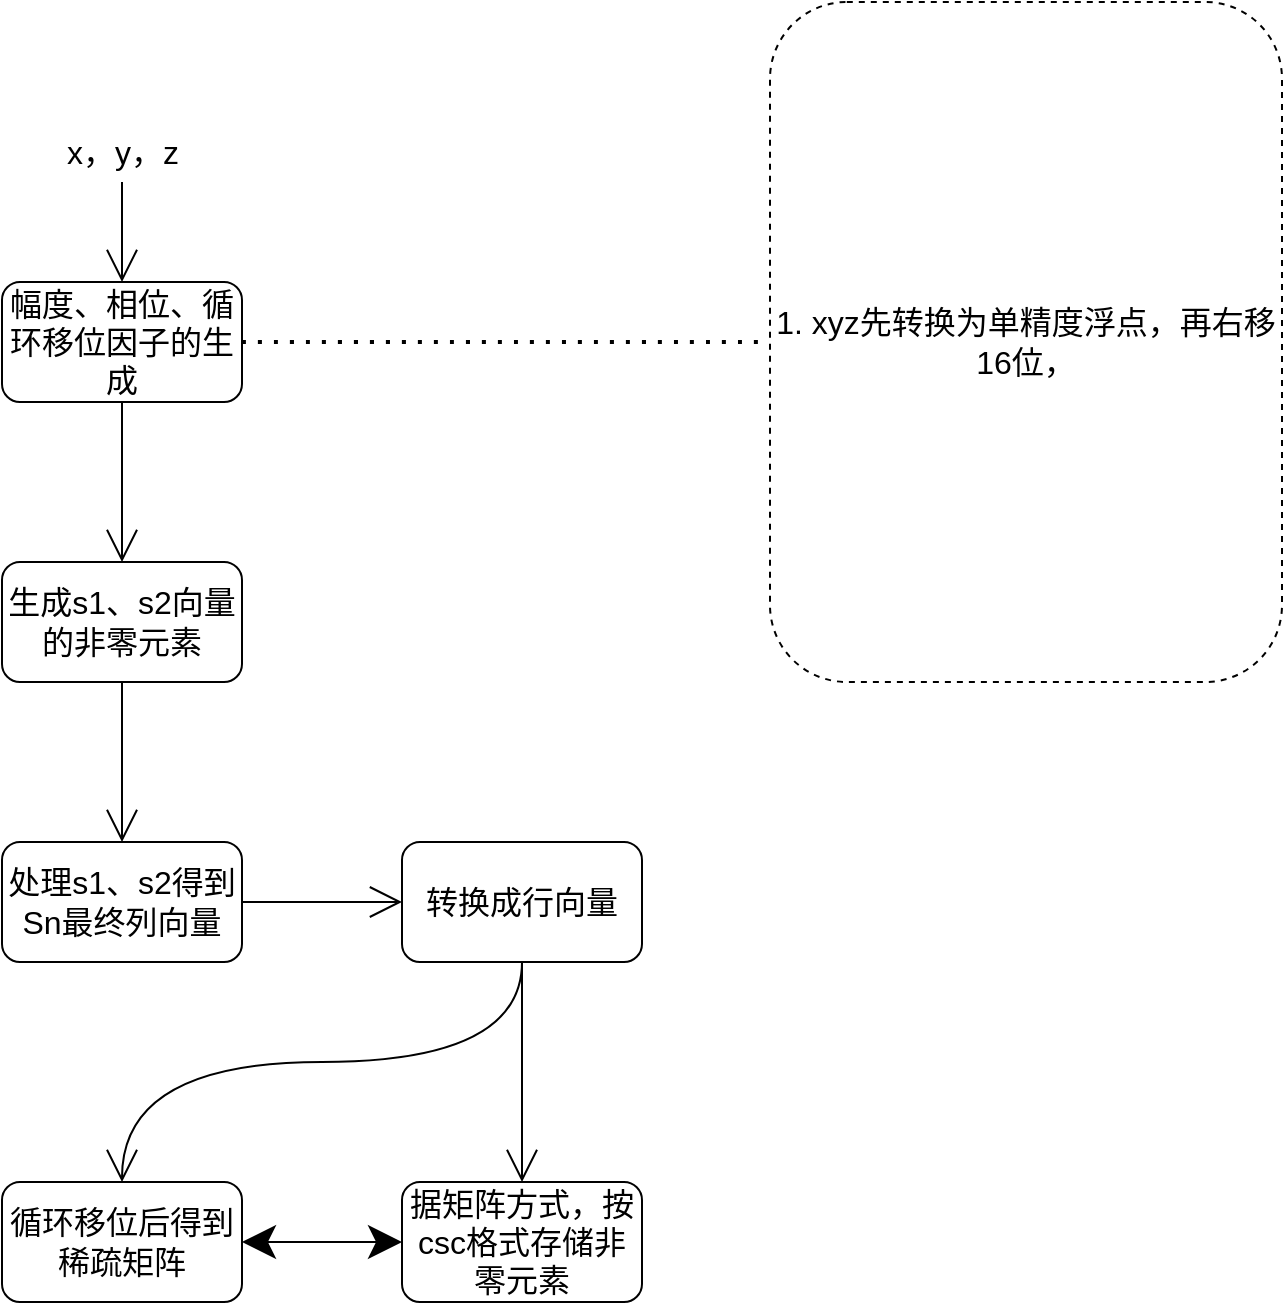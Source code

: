 <mxfile version="20.3.0" type="device"><diagram id="_t_1e0El4GSrOOilcTgb" name="稀疏矩阵的生成"><mxGraphModel dx="1102" dy="1025" grid="0" gridSize="10" guides="1" tooltips="1" connect="1" arrows="1" fold="1" page="1" pageScale="1" pageWidth="827" pageHeight="1169" math="0" shadow="0"><root><mxCell id="0"/><mxCell id="1" parent="0"/><mxCell id="0pLBB3HyMzHfr3wP-0VS-8" value="" style="edgeStyle=orthogonalEdgeStyle;curved=1;rounded=0;orthogonalLoop=1;jettySize=auto;html=1;fontSize=12;endArrow=open;startSize=14;endSize=14;" parent="1" source="0pLBB3HyMzHfr3wP-0VS-4" target="0pLBB3HyMzHfr3wP-0VS-7" edge="1"><mxGeometry relative="1" as="geometry"/></mxCell><mxCell id="0pLBB3HyMzHfr3wP-0VS-4" value="幅度、相位、循环移位因子的生成" style="rounded=1;whiteSpace=wrap;html=1;fontSize=16;" parent="1" vertex="1"><mxGeometry x="30" y="210" width="120" height="60" as="geometry"/></mxCell><mxCell id="0pLBB3HyMzHfr3wP-0VS-6" value="" style="edgeStyle=orthogonalEdgeStyle;curved=1;rounded=0;orthogonalLoop=1;jettySize=auto;html=1;fontSize=12;endArrow=open;startSize=14;endSize=14;" parent="1" source="0pLBB3HyMzHfr3wP-0VS-5" target="0pLBB3HyMzHfr3wP-0VS-4" edge="1"><mxGeometry relative="1" as="geometry"/></mxCell><mxCell id="0pLBB3HyMzHfr3wP-0VS-5" value="x，y，z" style="text;html=1;align=center;verticalAlign=middle;resizable=0;points=[];autosize=1;strokeColor=none;fillColor=none;fontSize=16;" parent="1" vertex="1"><mxGeometry x="50" y="130" width="80" height="30" as="geometry"/></mxCell><mxCell id="0pLBB3HyMzHfr3wP-0VS-10" value="" style="edgeStyle=orthogonalEdgeStyle;curved=1;rounded=0;orthogonalLoop=1;jettySize=auto;html=1;fontSize=12;endArrow=open;startSize=14;endSize=14;" parent="1" source="0pLBB3HyMzHfr3wP-0VS-7" target="0pLBB3HyMzHfr3wP-0VS-9" edge="1"><mxGeometry relative="1" as="geometry"/></mxCell><mxCell id="0pLBB3HyMzHfr3wP-0VS-7" value="生成s1、s2向量的非零元素" style="whiteSpace=wrap;html=1;fontSize=16;rounded=1;" parent="1" vertex="1"><mxGeometry x="30" y="350" width="120" height="60" as="geometry"/></mxCell><mxCell id="0pLBB3HyMzHfr3wP-0VS-12" value="" style="edgeStyle=orthogonalEdgeStyle;curved=1;rounded=0;orthogonalLoop=1;jettySize=auto;html=1;fontSize=12;endArrow=open;startSize=14;endSize=14;" parent="1" source="0pLBB3HyMzHfr3wP-0VS-9" target="0pLBB3HyMzHfr3wP-0VS-11" edge="1"><mxGeometry relative="1" as="geometry"/></mxCell><mxCell id="0pLBB3HyMzHfr3wP-0VS-9" value="处理s1、s2得到Sn最终列向量" style="whiteSpace=wrap;html=1;fontSize=16;rounded=1;" parent="1" vertex="1"><mxGeometry x="30" y="490" width="120" height="60" as="geometry"/></mxCell><mxCell id="0pLBB3HyMzHfr3wP-0VS-14" value="" style="edgeStyle=orthogonalEdgeStyle;curved=1;rounded=0;orthogonalLoop=1;jettySize=auto;html=1;fontSize=12;endArrow=open;startSize=14;endSize=14;entryX=0.5;entryY=0;entryDx=0;entryDy=0;" parent="1" source="0pLBB3HyMzHfr3wP-0VS-11" target="0pLBB3HyMzHfr3wP-0VS-13" edge="1"><mxGeometry relative="1" as="geometry"><Array as="points"><mxPoint x="290" y="600"/><mxPoint x="90" y="600"/></Array></mxGeometry></mxCell><mxCell id="0pLBB3HyMzHfr3wP-0VS-20" style="edgeStyle=orthogonalEdgeStyle;curved=1;rounded=0;orthogonalLoop=1;jettySize=auto;html=1;fontSize=12;endArrow=open;startSize=14;endSize=14;" parent="1" source="0pLBB3HyMzHfr3wP-0VS-11" target="0pLBB3HyMzHfr3wP-0VS-19" edge="1"><mxGeometry relative="1" as="geometry"/></mxCell><mxCell id="0pLBB3HyMzHfr3wP-0VS-11" value="转换成行向量" style="whiteSpace=wrap;html=1;fontSize=16;rounded=1;" parent="1" vertex="1"><mxGeometry x="230" y="490" width="120" height="60" as="geometry"/></mxCell><mxCell id="0pLBB3HyMzHfr3wP-0VS-13" value="循环移位后得到稀疏矩阵" style="whiteSpace=wrap;html=1;fontSize=16;rounded=1;" parent="1" vertex="1"><mxGeometry x="30" y="660" width="120" height="60" as="geometry"/></mxCell><mxCell id="0pLBB3HyMzHfr3wP-0VS-19" value="据矩阵方式，按csc格式存储非零元素" style="rounded=1;whiteSpace=wrap;html=1;fontSize=16;" parent="1" vertex="1"><mxGeometry x="230" y="660" width="120" height="60" as="geometry"/></mxCell><mxCell id="0pLBB3HyMzHfr3wP-0VS-21" value="" style="endArrow=classic;startArrow=classic;html=1;rounded=0;fontSize=12;startSize=14;endSize=14;curved=1;exitX=1;exitY=0.5;exitDx=0;exitDy=0;entryX=0;entryY=0.5;entryDx=0;entryDy=0;" parent="1" source="0pLBB3HyMzHfr3wP-0VS-13" target="0pLBB3HyMzHfr3wP-0VS-19" edge="1"><mxGeometry width="50" height="50" relative="1" as="geometry"><mxPoint x="390" y="500" as="sourcePoint"/><mxPoint x="440" y="450" as="targetPoint"/></mxGeometry></mxCell><mxCell id="0pLBB3HyMzHfr3wP-0VS-22" value="" style="endArrow=none;dashed=1;html=1;dashPattern=1 3;strokeWidth=2;rounded=0;fontSize=12;startSize=14;endSize=14;curved=1;exitX=1;exitY=0.5;exitDx=0;exitDy=0;entryX=0;entryY=0.5;entryDx=0;entryDy=0;" parent="1" source="0pLBB3HyMzHfr3wP-0VS-4" target="0pLBB3HyMzHfr3wP-0VS-23" edge="1"><mxGeometry width="50" height="50" relative="1" as="geometry"><mxPoint x="390" y="480" as="sourcePoint"/><mxPoint x="360" y="240" as="targetPoint"/></mxGeometry></mxCell><mxCell id="0pLBB3HyMzHfr3wP-0VS-23" value="1. xyz先转换为单精度浮点，再右移16位，" style="whiteSpace=wrap;html=1;fontSize=16;dashed=1;rounded=1;" parent="1" vertex="1"><mxGeometry x="414" y="70" width="256" height="340" as="geometry"/></mxCell></root></mxGraphModel></diagram></mxfile>